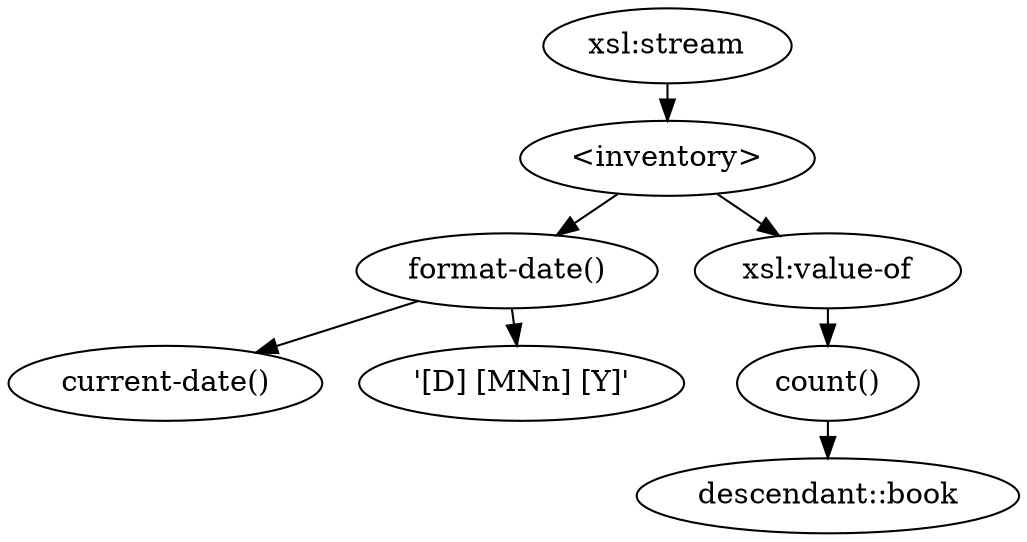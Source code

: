 digraph g {compound="true";bgcolor="";fontcolor="";fontname="";fontsize="";label="";margin="";nodesep="";rankdir="";ranksep="";ratio="";size="";node[label="xsl:stream", color="",fillcolor="",fixedsize="",fontcolor="",fontname="",fontsize="",height="",shape="",style="",URL="",width="",] {d7e29963};node[label="<inventory>", color="",fillcolor="",fixedsize="",fontcolor="",fontname="",fontsize="",height="",shape="",style="",URL="",width="",] {d7e29964};node[label="format-date()", color="",fillcolor="",fixedsize="",fontcolor="",fontname="",fontsize="",height="",shape="",style="",URL="",width="",] {d7e29965};node[label="current-date()", color="",fillcolor="",fixedsize="",fontcolor="",fontname="",fontsize="",height="",shape="",style="",URL="",width="",] {d7e29966};node[label="'[D] [MNn] [Y]'", color="",fillcolor="",fixedsize="",fontcolor="",fontname="",fontsize="",height="",shape="",style="",URL="",width="",] {d7e29967};edge[arrowhead="",arrowsize="",arrowtail="",constraint="",color="",decorate="",dir="",fontcolor="",fontname="",fontsize="",headlabel="",headport="",label="",labeldistance="",labelfloat="",labelfontcolor="",labelfontname="",labelfontsize="",minlen="",samehead="",sametail="",style="",taillabel="",tailport="",URL="",lhead="",ltail=""] d7e29965 -> d7e29966;edge[arrowhead="",arrowsize="",arrowtail="",constraint="",color="",decorate="",dir="",fontcolor="",fontname="",fontsize="",headlabel="",headport="",label="",labeldistance="",labelfloat="",labelfontcolor="",labelfontname="",labelfontsize="",minlen="",samehead="",sametail="",style="",taillabel="",tailport="",URL="",lhead="",ltail=""] d7e29965 -> d7e29967;node[label="xsl:value-of", color="",fillcolor="",fixedsize="",fontcolor="",fontname="",fontsize="",height="",shape="",style="",URL="",width="",] {d7e29968};node[label="count()", color="",fillcolor="",fixedsize="",fontcolor="",fontname="",fontsize="",height="",shape="",style="",URL="",width="",] {d7e29969};node[label="descendant::book", color="",fillcolor="",fixedsize="",fontcolor="",fontname="",fontsize="",height="",shape="",style="",URL="",width="",] {d7e29970};edge[arrowhead="",arrowsize="",arrowtail="",constraint="",color="",decorate="",dir="",fontcolor="",fontname="",fontsize="",headlabel="",headport="",label="",labeldistance="",labelfloat="",labelfontcolor="",labelfontname="",labelfontsize="",minlen="",samehead="",sametail="",style="",taillabel="",tailport="",URL="",lhead="",ltail=""] d7e29969 -> d7e29970;edge[arrowhead="",arrowsize="",arrowtail="",constraint="",color="",decorate="",dir="",fontcolor="",fontname="",fontsize="",headlabel="",headport="",label="",labeldistance="",labelfloat="",labelfontcolor="",labelfontname="",labelfontsize="",minlen="",samehead="",sametail="",style="",taillabel="",tailport="",URL="",lhead="",ltail=""] d7e29968 -> d7e29969;edge[arrowhead="",arrowsize="",arrowtail="",constraint="",color="",decorate="",dir="",fontcolor="",fontname="",fontsize="",headlabel="",headport="",label="",labeldistance="",labelfloat="",labelfontcolor="",labelfontname="",labelfontsize="",minlen="",samehead="",sametail="",style="",taillabel="",tailport="",URL="",lhead="",ltail=""] d7e29964 -> d7e29965;edge[arrowhead="",arrowsize="",arrowtail="",constraint="",color="",decorate="",dir="",fontcolor="",fontname="",fontsize="",headlabel="",headport="",label="",labeldistance="",labelfloat="",labelfontcolor="",labelfontname="",labelfontsize="",minlen="",samehead="",sametail="",style="",taillabel="",tailport="",URL="",lhead="",ltail=""] d7e29964 -> d7e29968;edge[arrowhead="",arrowsize="",arrowtail="",constraint="",color="",decorate="",dir="",fontcolor="",fontname="",fontsize="",headlabel="",headport="",label="",labeldistance="",labelfloat="",labelfontcolor="",labelfontname="",labelfontsize="",minlen="",samehead="",sametail="",style="",taillabel="",tailport="",URL="",lhead="",ltail=""] d7e29963 -> d7e29964;}
 
